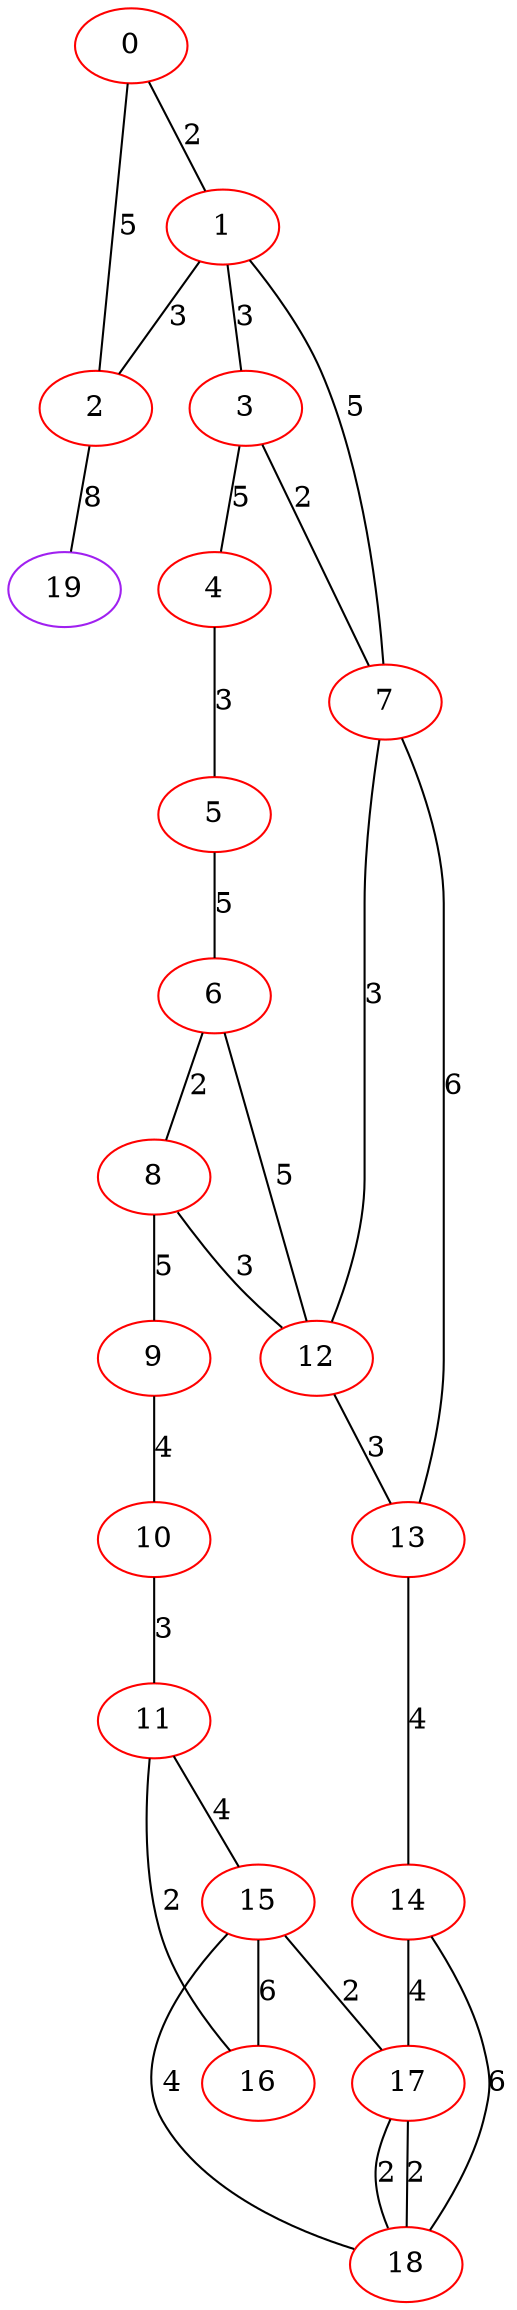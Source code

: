 graph "" {
0 [color=red, weight=1];
1 [color=red, weight=1];
2 [color=red, weight=1];
3 [color=red, weight=1];
4 [color=red, weight=1];
5 [color=red, weight=1];
6 [color=red, weight=1];
7 [color=red, weight=1];
8 [color=red, weight=1];
9 [color=red, weight=1];
10 [color=red, weight=1];
11 [color=red, weight=1];
12 [color=red, weight=1];
13 [color=red, weight=1];
14 [color=red, weight=1];
15 [color=red, weight=1];
16 [color=red, weight=1];
17 [color=red, weight=1];
18 [color=red, weight=1];
19 [color=purple, weight=4];
0 -- 1  [key=0, label=2];
0 -- 2  [key=0, label=5];
1 -- 2  [key=0, label=3];
1 -- 3  [key=0, label=3];
1 -- 7  [key=0, label=5];
2 -- 19  [key=0, label=8];
3 -- 4  [key=0, label=5];
3 -- 7  [key=0, label=2];
4 -- 5  [key=0, label=3];
5 -- 6  [key=0, label=5];
6 -- 8  [key=0, label=2];
6 -- 12  [key=0, label=5];
7 -- 12  [key=0, label=3];
7 -- 13  [key=0, label=6];
8 -- 9  [key=0, label=5];
8 -- 12  [key=0, label=3];
9 -- 10  [key=0, label=4];
10 -- 11  [key=0, label=3];
11 -- 16  [key=0, label=2];
11 -- 15  [key=0, label=4];
12 -- 13  [key=0, label=3];
13 -- 14  [key=0, label=4];
14 -- 17  [key=0, label=4];
14 -- 18  [key=0, label=6];
15 -- 16  [key=0, label=6];
15 -- 17  [key=0, label=2];
15 -- 18  [key=0, label=4];
17 -- 18  [key=0, label=2];
17 -- 18  [key=1, label=2];
}
